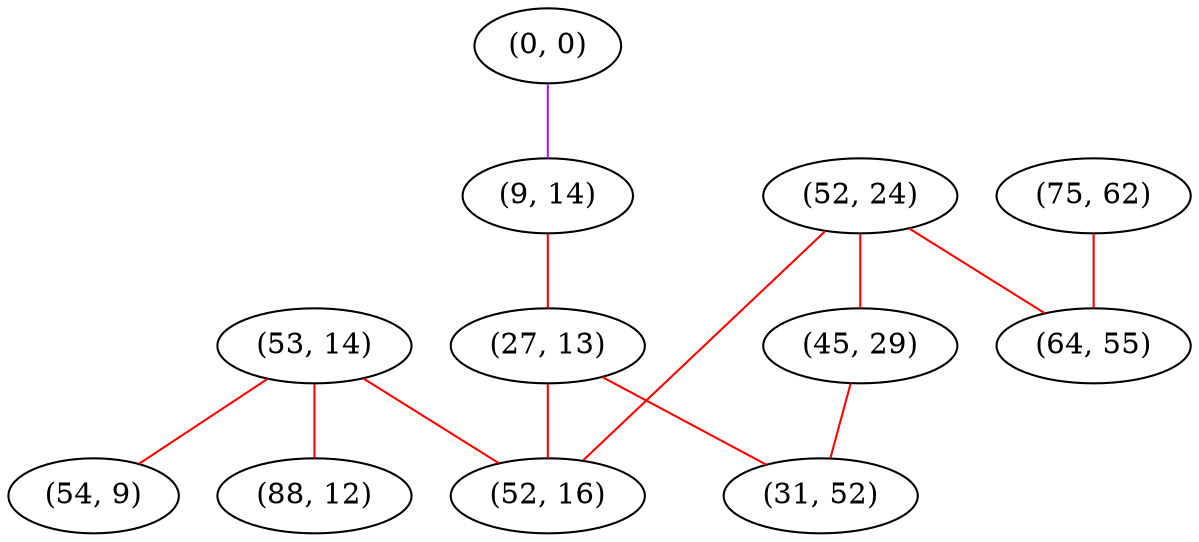 graph "" {
"(53, 14)";
"(0, 0)";
"(9, 14)";
"(75, 62)";
"(52, 24)";
"(27, 13)";
"(54, 9)";
"(45, 29)";
"(88, 12)";
"(31, 52)";
"(64, 55)";
"(52, 16)";
"(53, 14)" -- "(54, 9)"  [color=red, key=0, weight=1];
"(53, 14)" -- "(88, 12)"  [color=red, key=0, weight=1];
"(53, 14)" -- "(52, 16)"  [color=red, key=0, weight=1];
"(0, 0)" -- "(9, 14)"  [color=purple, key=0, weight=4];
"(9, 14)" -- "(27, 13)"  [color=red, key=0, weight=1];
"(75, 62)" -- "(64, 55)"  [color=red, key=0, weight=1];
"(52, 24)" -- "(45, 29)"  [color=red, key=0, weight=1];
"(52, 24)" -- "(64, 55)"  [color=red, key=0, weight=1];
"(52, 24)" -- "(52, 16)"  [color=red, key=0, weight=1];
"(27, 13)" -- "(31, 52)"  [color=red, key=0, weight=1];
"(27, 13)" -- "(52, 16)"  [color=red, key=0, weight=1];
"(45, 29)" -- "(31, 52)"  [color=red, key=0, weight=1];
}

